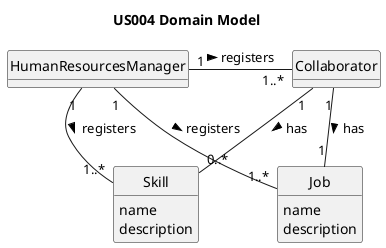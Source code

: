 @startuml
skinparam monochrome true
skinparam packageStyle rectangle
skinparam shadowing false
'skinparam linetype ortho
'left to right direction
skinparam classAttributeIconSize 0
hide circle
hide methods

title US004 Domain Model

'class Platform {
'  -description
'}


class Collaborator{

}

class Skill{
    name
    description
}

class HumanResourcesManager{
}

class Job{
    name
    description
}

HumanResourcesManager "1" - "1..*" Collaborator : registers >
Collaborator "1" -- "0..*" Skill : has >
HumanResourcesManager "1" -- "1..*" Skill : registers >
Collaborator "1" -- "1" Job : has >
HumanResourcesManager "1" -- "1..*" Job : registers >

@enduml